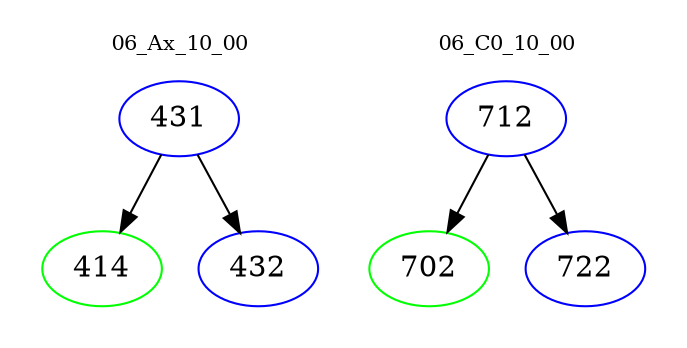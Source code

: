 digraph{
subgraph cluster_0 {
color = white
label = "06_Ax_10_00";
fontsize=10;
T0_431 [label="431", color="blue"]
T0_431 -> T0_414 [color="black"]
T0_414 [label="414", color="green"]
T0_431 -> T0_432 [color="black"]
T0_432 [label="432", color="blue"]
}
subgraph cluster_1 {
color = white
label = "06_C0_10_00";
fontsize=10;
T1_712 [label="712", color="blue"]
T1_712 -> T1_702 [color="black"]
T1_702 [label="702", color="green"]
T1_712 -> T1_722 [color="black"]
T1_722 [label="722", color="blue"]
}
}
